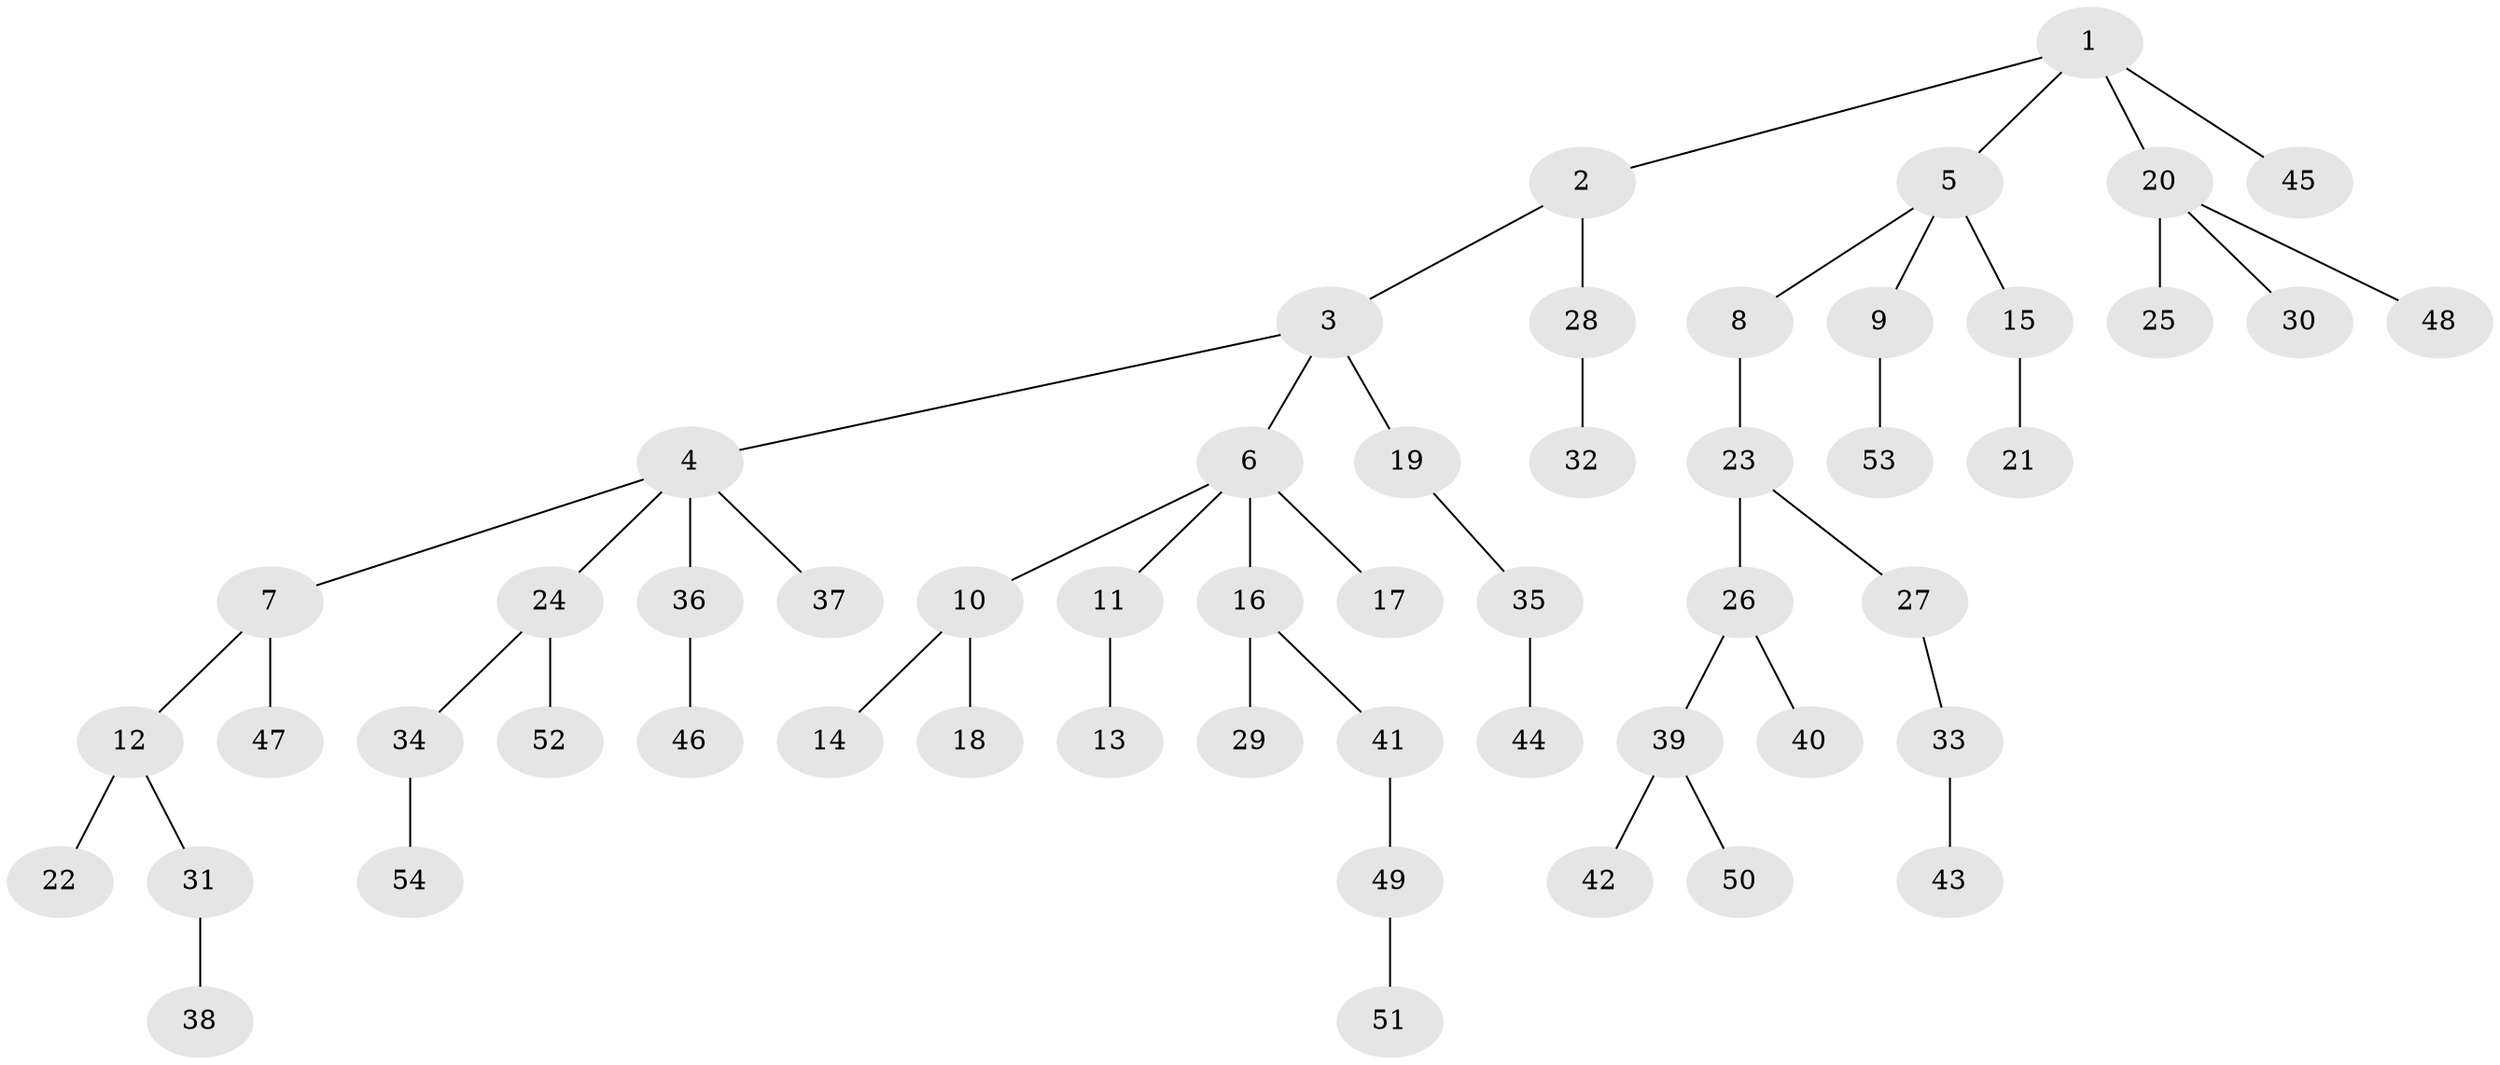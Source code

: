 // coarse degree distribution, {5: 0.02702702702702703, 7: 0.02702702702702703, 4: 0.08108108108108109, 3: 0.08108108108108109, 2: 0.2702702702702703, 1: 0.5135135135135135}
// Generated by graph-tools (version 1.1) at 2025/19/03/04/25 18:19:05]
// undirected, 54 vertices, 53 edges
graph export_dot {
graph [start="1"]
  node [color=gray90,style=filled];
  1;
  2;
  3;
  4;
  5;
  6;
  7;
  8;
  9;
  10;
  11;
  12;
  13;
  14;
  15;
  16;
  17;
  18;
  19;
  20;
  21;
  22;
  23;
  24;
  25;
  26;
  27;
  28;
  29;
  30;
  31;
  32;
  33;
  34;
  35;
  36;
  37;
  38;
  39;
  40;
  41;
  42;
  43;
  44;
  45;
  46;
  47;
  48;
  49;
  50;
  51;
  52;
  53;
  54;
  1 -- 2;
  1 -- 5;
  1 -- 20;
  1 -- 45;
  2 -- 3;
  2 -- 28;
  3 -- 4;
  3 -- 6;
  3 -- 19;
  4 -- 7;
  4 -- 24;
  4 -- 36;
  4 -- 37;
  5 -- 8;
  5 -- 9;
  5 -- 15;
  6 -- 10;
  6 -- 11;
  6 -- 16;
  6 -- 17;
  7 -- 12;
  7 -- 47;
  8 -- 23;
  9 -- 53;
  10 -- 14;
  10 -- 18;
  11 -- 13;
  12 -- 22;
  12 -- 31;
  15 -- 21;
  16 -- 29;
  16 -- 41;
  19 -- 35;
  20 -- 25;
  20 -- 30;
  20 -- 48;
  23 -- 26;
  23 -- 27;
  24 -- 34;
  24 -- 52;
  26 -- 39;
  26 -- 40;
  27 -- 33;
  28 -- 32;
  31 -- 38;
  33 -- 43;
  34 -- 54;
  35 -- 44;
  36 -- 46;
  39 -- 42;
  39 -- 50;
  41 -- 49;
  49 -- 51;
}
